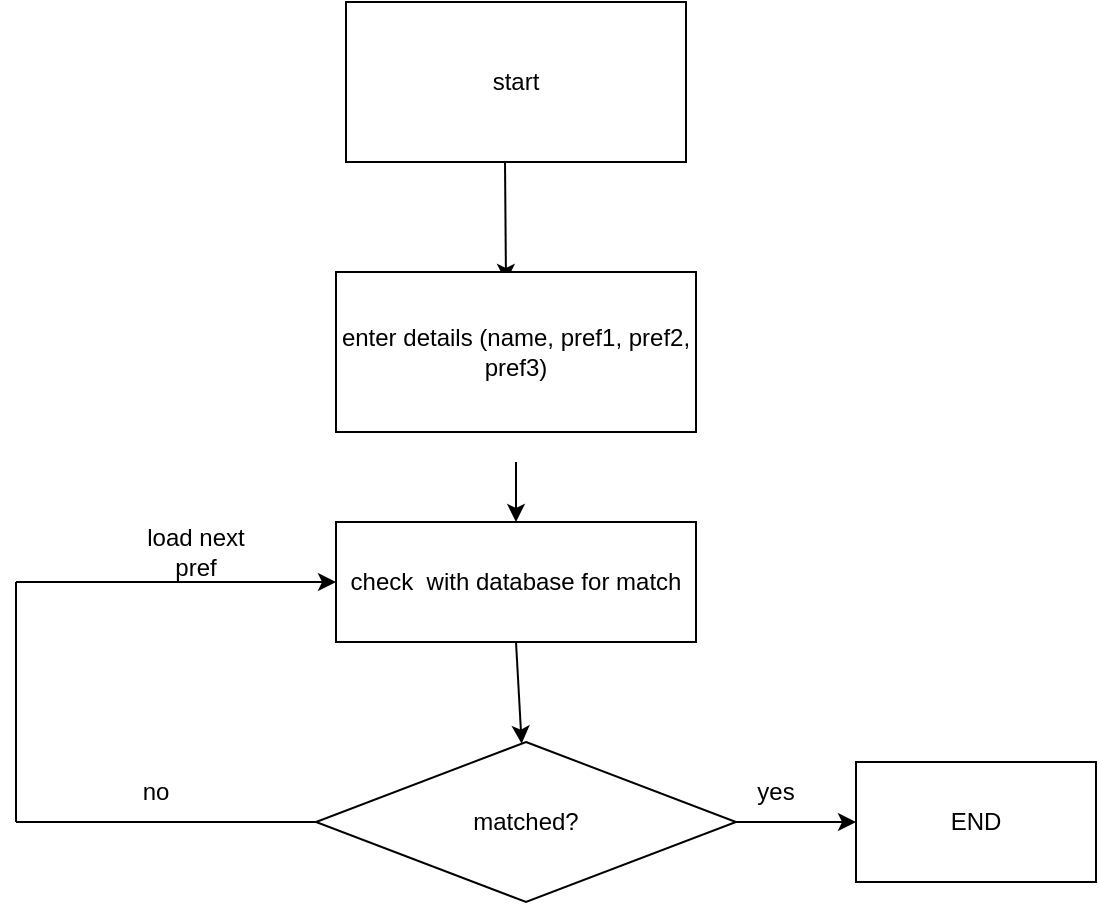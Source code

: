 <mxfile version="24.7.10">
  <diagram name="Page-1" id="C-uiUxAhR5ahpazm32m8">
    <mxGraphModel dx="1134" dy="637" grid="1" gridSize="10" guides="1" tooltips="1" connect="1" arrows="1" fold="1" page="1" pageScale="1" pageWidth="850" pageHeight="1100" math="0" shadow="0">
      <root>
        <mxCell id="0" />
        <mxCell id="1" parent="0" />
        <mxCell id="OAW9OuqsoZ_zK2_11hCp-1" value="start" style="rounded=0;whiteSpace=wrap;html=1;" parent="1" vertex="1">
          <mxGeometry x="215" y="30" width="170" height="80" as="geometry" />
        </mxCell>
        <mxCell id="OAW9OuqsoZ_zK2_11hCp-3" value="" style="endArrow=classic;html=1;rounded=0;" parent="1" edge="1">
          <mxGeometry width="50" height="50" relative="1" as="geometry">
            <mxPoint x="294.5" y="110" as="sourcePoint" />
            <mxPoint x="295" y="170" as="targetPoint" />
          </mxGeometry>
        </mxCell>
        <mxCell id="OAW9OuqsoZ_zK2_11hCp-4" value="enter details (name, pref1, pref2, pref3)" style="rounded=0;whiteSpace=wrap;html=1;" parent="1" vertex="1">
          <mxGeometry x="210" y="165" width="180" height="80" as="geometry" />
        </mxCell>
        <mxCell id="w-1tGFBD6kJaytenBn_P-1" value="" style="endArrow=classic;html=1;rounded=0;" edge="1" parent="1" target="w-1tGFBD6kJaytenBn_P-2">
          <mxGeometry width="50" height="50" relative="1" as="geometry">
            <mxPoint x="300" y="260" as="sourcePoint" />
            <mxPoint x="300" y="320" as="targetPoint" />
          </mxGeometry>
        </mxCell>
        <mxCell id="w-1tGFBD6kJaytenBn_P-2" value="check&amp;nbsp; with database for match" style="rounded=0;whiteSpace=wrap;html=1;" vertex="1" parent="1">
          <mxGeometry x="210" y="290" width="180" height="60" as="geometry" />
        </mxCell>
        <mxCell id="w-1tGFBD6kJaytenBn_P-5" value="" style="endArrow=classic;html=1;rounded=0;exitX=0.5;exitY=1;exitDx=0;exitDy=0;" edge="1" parent="1" source="w-1tGFBD6kJaytenBn_P-2" target="w-1tGFBD6kJaytenBn_P-6">
          <mxGeometry width="50" height="50" relative="1" as="geometry">
            <mxPoint x="280" y="410" as="sourcePoint" />
            <mxPoint x="300" y="390" as="targetPoint" />
          </mxGeometry>
        </mxCell>
        <mxCell id="w-1tGFBD6kJaytenBn_P-6" value="matched?" style="rhombus;whiteSpace=wrap;html=1;" vertex="1" parent="1">
          <mxGeometry x="200" y="400" width="210" height="80" as="geometry" />
        </mxCell>
        <mxCell id="w-1tGFBD6kJaytenBn_P-7" value="" style="endArrow=classic;html=1;rounded=0;" edge="1" parent="1" target="w-1tGFBD6kJaytenBn_P-8">
          <mxGeometry width="50" height="50" relative="1" as="geometry">
            <mxPoint x="410" y="440" as="sourcePoint" />
            <mxPoint x="510" y="440" as="targetPoint" />
            <Array as="points">
              <mxPoint x="460" y="440" />
            </Array>
          </mxGeometry>
        </mxCell>
        <mxCell id="w-1tGFBD6kJaytenBn_P-8" value="END" style="rounded=0;whiteSpace=wrap;html=1;" vertex="1" parent="1">
          <mxGeometry x="470" y="410" width="120" height="60" as="geometry" />
        </mxCell>
        <mxCell id="w-1tGFBD6kJaytenBn_P-9" value="yes" style="text;html=1;align=center;verticalAlign=middle;whiteSpace=wrap;rounded=0;" vertex="1" parent="1">
          <mxGeometry x="400" y="410" width="60" height="30" as="geometry" />
        </mxCell>
        <mxCell id="w-1tGFBD6kJaytenBn_P-12" value="" style="endArrow=none;html=1;rounded=0;" edge="1" parent="1">
          <mxGeometry width="50" height="50" relative="1" as="geometry">
            <mxPoint x="50" y="440" as="sourcePoint" />
            <mxPoint x="200" y="440" as="targetPoint" />
          </mxGeometry>
        </mxCell>
        <mxCell id="w-1tGFBD6kJaytenBn_P-14" value="" style="endArrow=none;html=1;rounded=0;" edge="1" parent="1">
          <mxGeometry width="50" height="50" relative="1" as="geometry">
            <mxPoint x="50" y="440" as="sourcePoint" />
            <mxPoint x="50" y="320" as="targetPoint" />
          </mxGeometry>
        </mxCell>
        <mxCell id="w-1tGFBD6kJaytenBn_P-15" value="" style="endArrow=classic;html=1;rounded=0;entryX=0;entryY=0.5;entryDx=0;entryDy=0;" edge="1" parent="1" target="w-1tGFBD6kJaytenBn_P-2">
          <mxGeometry width="50" height="50" relative="1" as="geometry">
            <mxPoint x="50" y="320" as="sourcePoint" />
            <mxPoint x="100" y="270" as="targetPoint" />
          </mxGeometry>
        </mxCell>
        <mxCell id="w-1tGFBD6kJaytenBn_P-16" value="no" style="text;html=1;align=center;verticalAlign=middle;whiteSpace=wrap;rounded=0;" vertex="1" parent="1">
          <mxGeometry x="90" y="410" width="60" height="30" as="geometry" />
        </mxCell>
        <mxCell id="w-1tGFBD6kJaytenBn_P-17" value="load next pref" style="text;html=1;align=center;verticalAlign=middle;whiteSpace=wrap;rounded=0;" vertex="1" parent="1">
          <mxGeometry x="110" y="290" width="60" height="30" as="geometry" />
        </mxCell>
      </root>
    </mxGraphModel>
  </diagram>
</mxfile>
